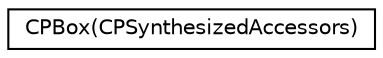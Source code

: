 digraph "Graphical Class Hierarchy"
{
  edge [fontname="Helvetica",fontsize="10",labelfontname="Helvetica",labelfontsize="10"];
  node [fontname="Helvetica",fontsize="10",shape=record];
  rankdir="LR";
  Node1 [label="CPBox(CPSynthesizedAccessors)",height=0.2,width=0.4,color="black", fillcolor="white", style="filled",URL="$category_c_p_box_07_c_p_synthesized_accessors_08.html"];
}
